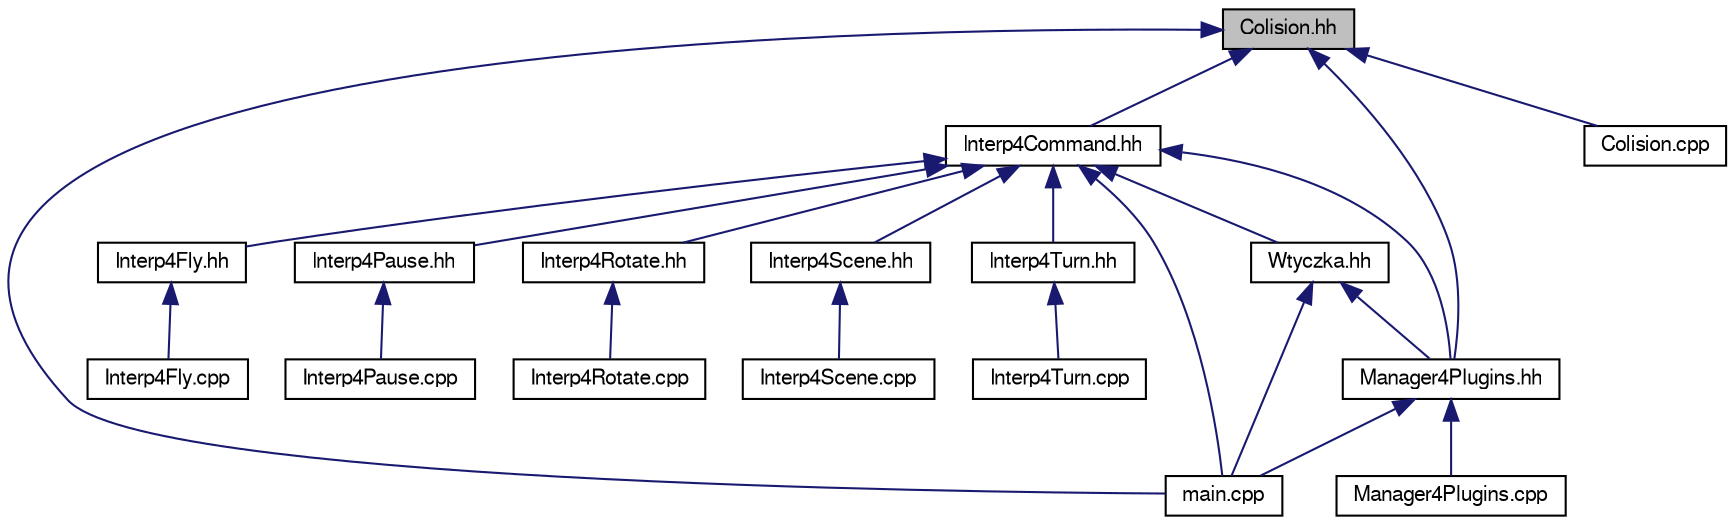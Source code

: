 digraph "Colision.hh"
{
  edge [fontname="FreeSans",fontsize="10",labelfontname="FreeSans",labelfontsize="10"];
  node [fontname="FreeSans",fontsize="10",shape=record];
  Node1 [label="Colision.hh",height=0.2,width=0.4,color="black", fillcolor="grey75", style="filled", fontcolor="black"];
  Node1 -> Node2 [dir="back",color="midnightblue",fontsize="10",style="solid",fontname="FreeSans"];
  Node2 [label="Interp4Command.hh",height=0.2,width=0.4,color="black", fillcolor="white", style="filled",URL="$_interp4_command_8hh.html",tooltip="Definicja klasy Interp4Command. "];
  Node2 -> Node3 [dir="back",color="midnightblue",fontsize="10",style="solid",fontname="FreeSans"];
  Node3 [label="Wtyczka.hh",height=0.2,width=0.4,color="black", fillcolor="white", style="filled",URL="$_wtyczka_8hh.html",tooltip="Definicja klasy Wtyczka.hh. "];
  Node3 -> Node4 [dir="back",color="midnightblue",fontsize="10",style="solid",fontname="FreeSans"];
  Node4 [label="Manager4Plugins.hh",height=0.2,width=0.4,color="black", fillcolor="white", style="filled",URL="$_manager4_plugins_8hh.html",tooltip="Definicja klasy Manager4Plugins. "];
  Node4 -> Node5 [dir="back",color="midnightblue",fontsize="10",style="solid",fontname="FreeSans"];
  Node5 [label="main.cpp",height=0.2,width=0.4,color="black", fillcolor="white", style="filled",URL="$main_8cpp.html"];
  Node4 -> Node6 [dir="back",color="midnightblue",fontsize="10",style="solid",fontname="FreeSans"];
  Node6 [label="Manager4Plugins.cpp",height=0.2,width=0.4,color="black", fillcolor="white", style="filled",URL="$_manager4_plugins_8cpp.html"];
  Node3 -> Node5 [dir="back",color="midnightblue",fontsize="10",style="solid",fontname="FreeSans"];
  Node2 -> Node4 [dir="back",color="midnightblue",fontsize="10",style="solid",fontname="FreeSans"];
  Node2 -> Node5 [dir="back",color="midnightblue",fontsize="10",style="solid",fontname="FreeSans"];
  Node2 -> Node7 [dir="back",color="midnightblue",fontsize="10",style="solid",fontname="FreeSans"];
  Node7 [label="Interp4Fly.hh",height=0.2,width=0.4,color="black", fillcolor="white", style="filled",URL="$_interp4_fly_8hh.html",tooltip="Definicja klasy Interp4Fly. "];
  Node7 -> Node8 [dir="back",color="midnightblue",fontsize="10",style="solid",fontname="FreeSans"];
  Node8 [label="Interp4Fly.cpp",height=0.2,width=0.4,color="black", fillcolor="white", style="filled",URL="$_interp4_fly_8cpp.html"];
  Node2 -> Node9 [dir="back",color="midnightblue",fontsize="10",style="solid",fontname="FreeSans"];
  Node9 [label="Interp4Pause.hh",height=0.2,width=0.4,color="black", fillcolor="white", style="filled",URL="$_interp4_pause_8hh.html",tooltip="Definicja klasy Interp4Pause. "];
  Node9 -> Node10 [dir="back",color="midnightblue",fontsize="10",style="solid",fontname="FreeSans"];
  Node10 [label="Interp4Pause.cpp",height=0.2,width=0.4,color="black", fillcolor="white", style="filled",URL="$_interp4_pause_8cpp.html"];
  Node2 -> Node11 [dir="back",color="midnightblue",fontsize="10",style="solid",fontname="FreeSans"];
  Node11 [label="Interp4Rotate.hh",height=0.2,width=0.4,color="black", fillcolor="white", style="filled",URL="$_interp4_rotate_8hh.html",tooltip="Definicja klasy Interp4Rotate. "];
  Node11 -> Node12 [dir="back",color="midnightblue",fontsize="10",style="solid",fontname="FreeSans"];
  Node12 [label="Interp4Rotate.cpp",height=0.2,width=0.4,color="black", fillcolor="white", style="filled",URL="$_interp4_rotate_8cpp.html"];
  Node2 -> Node13 [dir="back",color="midnightblue",fontsize="10",style="solid",fontname="FreeSans"];
  Node13 [label="Interp4Scene.hh",height=0.2,width=0.4,color="black", fillcolor="white", style="filled",URL="$_interp4_scene_8hh.html",tooltip="Definicja klasy Interp4Fly. "];
  Node13 -> Node14 [dir="back",color="midnightblue",fontsize="10",style="solid",fontname="FreeSans"];
  Node14 [label="Interp4Scene.cpp",height=0.2,width=0.4,color="black", fillcolor="white", style="filled",URL="$_interp4_scene_8cpp.html"];
  Node2 -> Node15 [dir="back",color="midnightblue",fontsize="10",style="solid",fontname="FreeSans"];
  Node15 [label="Interp4Turn.hh",height=0.2,width=0.4,color="black", fillcolor="white", style="filled",URL="$_interp4_turn_8hh.html",tooltip="Definicja klasy Interp4Fly. "];
  Node15 -> Node16 [dir="back",color="midnightblue",fontsize="10",style="solid",fontname="FreeSans"];
  Node16 [label="Interp4Turn.cpp",height=0.2,width=0.4,color="black", fillcolor="white", style="filled",URL="$_interp4_turn_8cpp.html"];
  Node1 -> Node4 [dir="back",color="midnightblue",fontsize="10",style="solid",fontname="FreeSans"];
  Node1 -> Node17 [dir="back",color="midnightblue",fontsize="10",style="solid",fontname="FreeSans"];
  Node17 [label="Colision.cpp",height=0.2,width=0.4,color="black", fillcolor="white", style="filled",URL="$_colision_8cpp.html"];
  Node1 -> Node5 [dir="back",color="midnightblue",fontsize="10",style="solid",fontname="FreeSans"];
}

